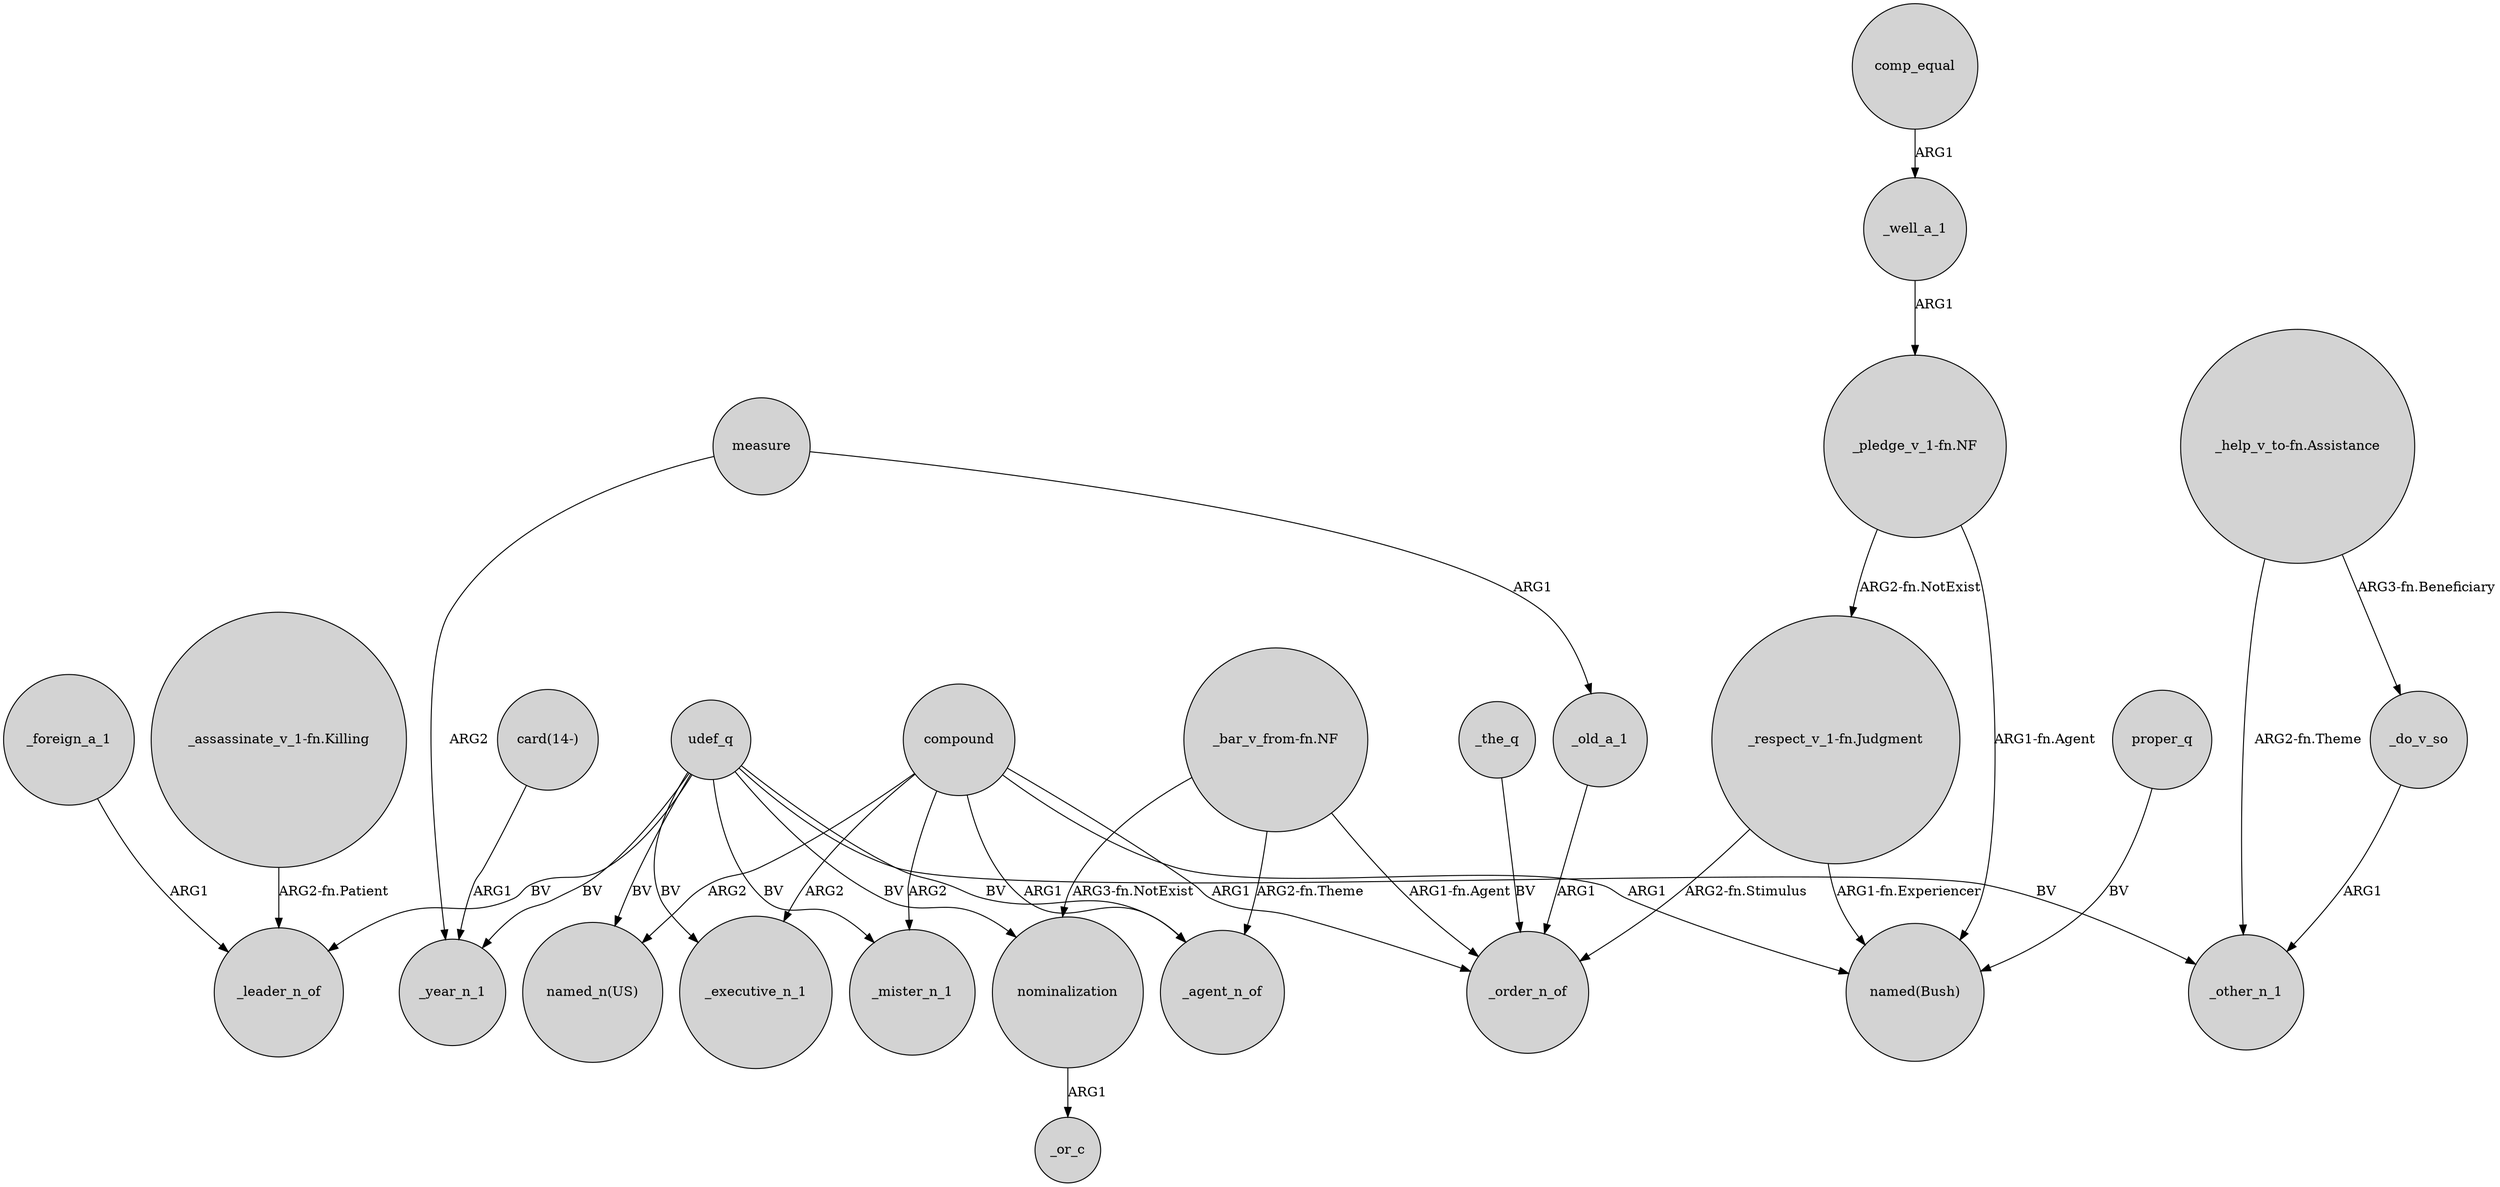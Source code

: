 digraph {
	node [shape=circle style=filled]
	_foreign_a_1 -> _leader_n_of [label=ARG1]
	"card(14-)" -> _year_n_1 [label=ARG1]
	_old_a_1 -> _order_n_of [label=ARG1]
	udef_q -> "named_n(US)" [label=BV]
	_do_v_so -> _other_n_1 [label=ARG1]
	measure -> _year_n_1 [label=ARG2]
	"_respect_v_1-fn.Judgment" -> "named(Bush)" [label="ARG1-fn.Experiencer"]
	udef_q -> _executive_n_1 [label=BV]
	compound -> _mister_n_1 [label=ARG2]
	"_pledge_v_1-fn.NF" -> "_respect_v_1-fn.Judgment" [label="ARG2-fn.NotExist"]
	udef_q -> _mister_n_1 [label=BV]
	_well_a_1 -> "_pledge_v_1-fn.NF" [label=ARG1]
	_the_q -> _order_n_of [label=BV]
	"_help_v_to-fn.Assistance" -> _other_n_1 [label="ARG2-fn.Theme"]
	compound -> "named_n(US)" [label=ARG2]
	measure -> _old_a_1 [label=ARG1]
	udef_q -> _other_n_1 [label=BV]
	comp_equal -> _well_a_1 [label=ARG1]
	compound -> _agent_n_of [label=ARG1]
	compound -> _order_n_of [label=ARG1]
	"_bar_v_from-fn.NF" -> _order_n_of [label="ARG1-fn.Agent"]
	"_assassinate_v_1-fn.Killing" -> _leader_n_of [label="ARG2-fn.Patient"]
	proper_q -> "named(Bush)" [label=BV]
	nominalization -> _or_c [label=ARG1]
	udef_q -> nominalization [label=BV]
	"_bar_v_from-fn.NF" -> _agent_n_of [label="ARG2-fn.Theme"]
	"_bar_v_from-fn.NF" -> nominalization [label="ARG3-fn.NotExist"]
	udef_q -> _year_n_1 [label=BV]
	"_pledge_v_1-fn.NF" -> "named(Bush)" [label="ARG1-fn.Agent"]
	"_respect_v_1-fn.Judgment" -> _order_n_of [label="ARG2-fn.Stimulus"]
	"_help_v_to-fn.Assistance" -> _do_v_so [label="ARG3-fn.Beneficiary"]
	compound -> _executive_n_1 [label=ARG2]
	udef_q -> _leader_n_of [label=BV]
	compound -> "named(Bush)" [label=ARG1]
	udef_q -> _agent_n_of [label=BV]
}
